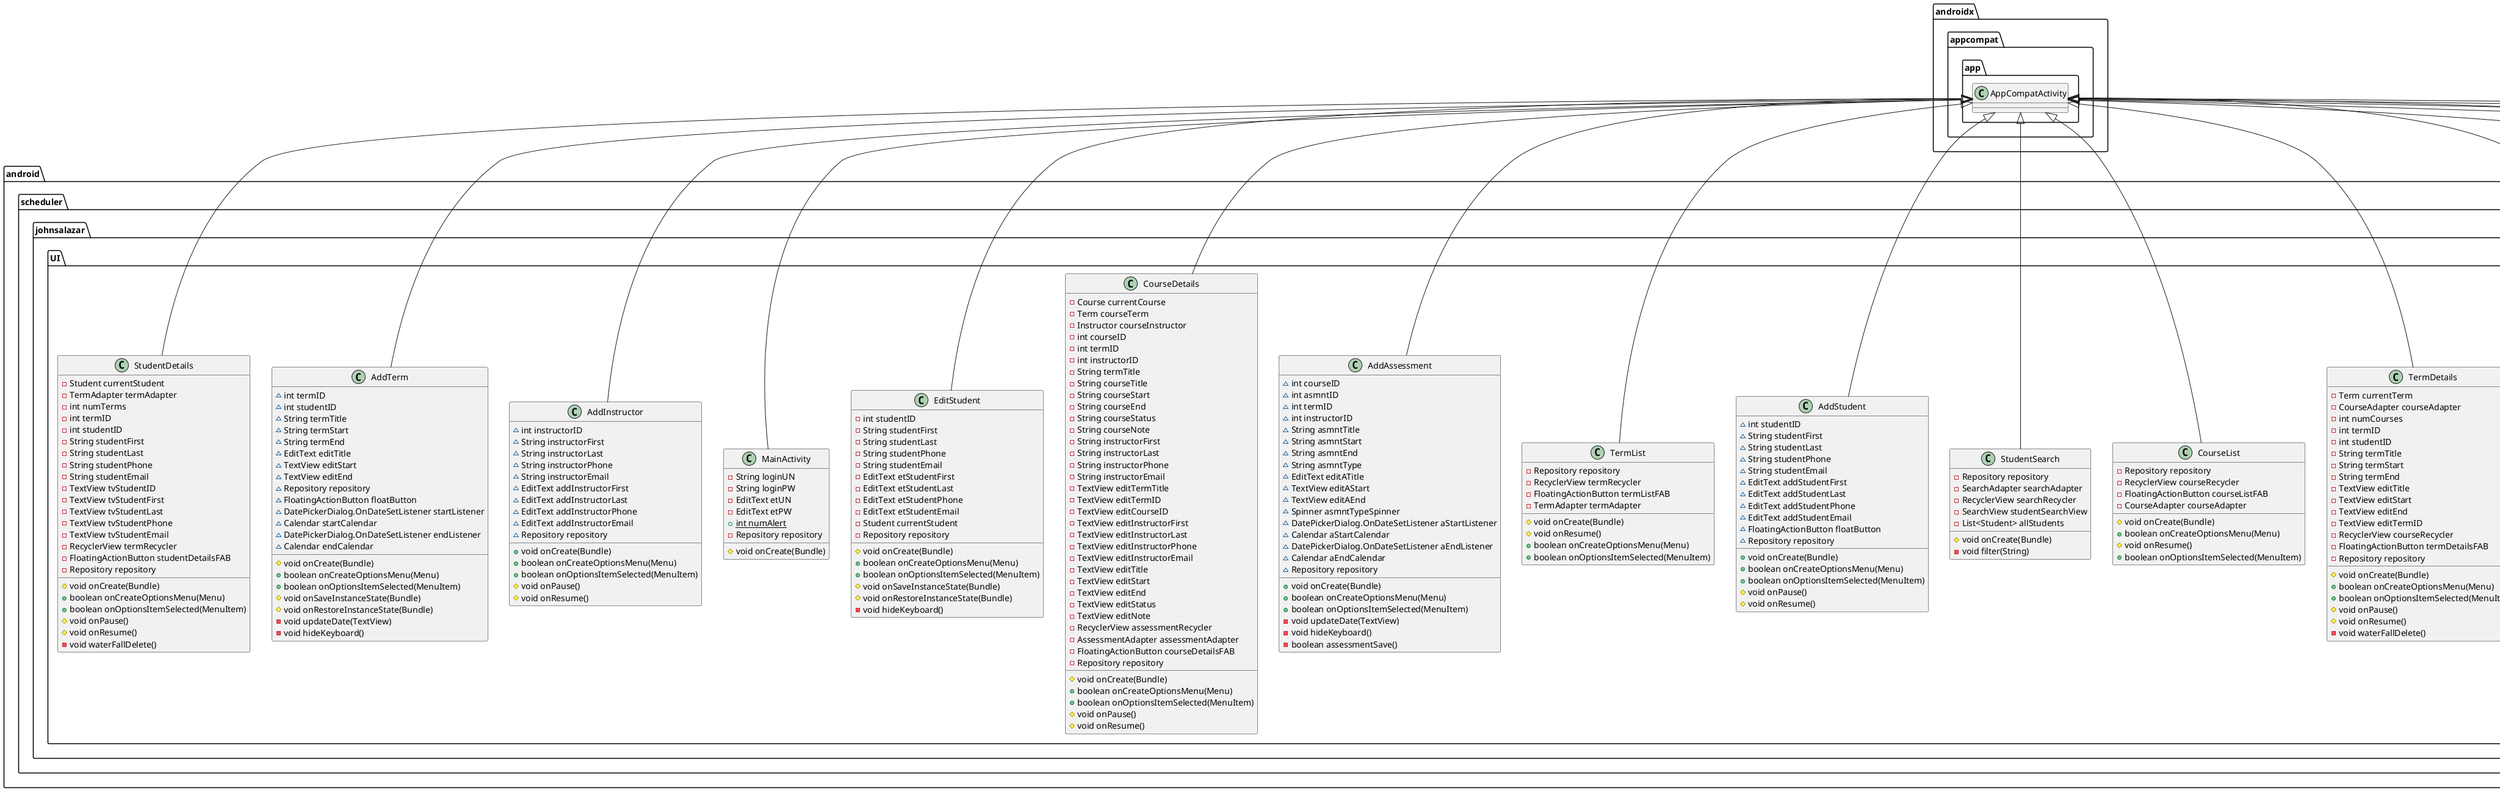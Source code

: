 @startuml
class android.scheduler.johnsalazar.UI.EditAssessment {
- Assessment thisAssessment
- int courseID
- int assessmentID
- String assessmentTitle
- String typeString
- String startString
- String endString
- EditText titleTextView
- Spinner typeSpinner
- TextView startView
- TextView endView
~ DatePickerDialog.OnDateSetListener startListener
~ Calendar editStartCalendar
~ DatePickerDialog.OnDateSetListener endListener
~ Calendar editEndCalendar
- Repository repository
# void onCreate(Bundle)
+ boolean onCreateOptionsMenu(Menu)
+ boolean onOptionsItemSelected(MenuItem)
+ boolean updateAssessment()
- void updateDate(TextView)
# void onPause()
# void onResume()
}


class android.scheduler.johnsalazar.UI.StudentList {
- Repository repository
- RecyclerView studentRecycler
- FloatingActionButton studentListFAB
- StudentAdapter studentAdapter
# void onCreate(Bundle)
# void onResume()
+ boolean onCreateOptionsMenu(Menu)
+ boolean onOptionsItemSelected(MenuItem)
}


class android.scheduler.johnsalazar.UI.EditCourse {
- Course thisCourse
- Instructor thisInstructor
- Term thisTerm
- int courseID
- int termID
- int instructorID
- String courseTitle
- String courseStart
- String courseEnd
- String courseStatus
- String instructorFirst
- String instructorLast
- String instructorPhone
- String instructorEmail
- String courseNote
- EditText editCourseTitle
- TextView viewCourseStart
- TextView viewCourseEnd
~ DatePickerDialog.OnDateSetListener startListener
~ Calendar editStartCalendar
~ DatePickerDialog.OnDateSetListener endListener
~ Calendar editEndCalendar
- Spinner courseStatusSpinner
- EditText editInstFirst
- EditText editInstLast
- EditText editInstPhone
- EditText editInstEmail
- EditText editCourseNote
- Repository repository
# void onCreate(Bundle)
+ boolean onCreateOptionsMenu(Menu)
+ boolean onOptionsItemSelected(MenuItem)
+ boolean updateCourse()
# void onPause()
# void onResume()
- void updateDate(TextView)
- void hideKeyboard()
}


class android.scheduler.johnsalazar.UI.AssessmentList {
- Repository repository
- RecyclerView assessmentRecycler
- FloatingActionButton assessmentListFAB
- AssessmentAdapter assessmentAdapter
# void onCreate(Bundle)
+ boolean onCreateOptionsMenu(Menu)
# void onResume()
+ boolean onOptionsItemSelected(MenuItem)
}


class android.scheduler.johnsalazar.UI.AddCourse {
- {static} int REQUEST_CODE_ADD_INSTRUCTOR
~ int courseID
~ int termID
~ int instructorID
~ String titleString
~ String startString
~ String endString
~ String noteString
~ Button instructorButton
~ EditText courseTitle
~ Spinner courseStatusSpinner
~ String courseStatus
~ TextView courseStart
~ TextView courseEnd
~ EditText courseNote
~ CheckBox instructorAddedCheckBox
~ FloatingActionButton addCourseFAB
~ Repository repository
~ DatePickerDialog.OnDateSetListener startListener
~ Calendar startCalendar
~ DatePickerDialog.OnDateSetListener endListener
~ Calendar endCalendar
+ void onCreate(Bundle)
+ boolean onCreateOptionsMenu(Menu)
+ boolean onOptionsItemSelected(MenuItem)
# void onPause()
# void onResume()
# void onActivityResult(int,int,Intent)
- boolean saveCourse()
- void updateDate(TextView)
- void hideKeyboard()
}


class android.scheduler.johnsalazar.UI.EditTerm {
- int termID
- int studentID
- String termTitle
- String termStart
- String termEnd
- EditText editTitle
- TextView editStart
- TextView editEnd
~ DatePickerDialog.OnDateSetListener startListener
~ Calendar startCalendar
~ DatePickerDialog.OnDateSetListener endListener
~ Calendar endCalendar
- Repository repository
# void onCreate(Bundle)
+ boolean onCreateOptionsMenu(Menu)
+ boolean onOptionsItemSelected(MenuItem)
# void onSaveInstanceState(Bundle)
# void onRestoreInstanceState(Bundle)
- void updateDate(TextView)
- void hideKeyboard()
}


class android.scheduler.johnsalazar.UI.AssessmentDetails {
- Course currentCourse
- Assessment currentAssessment
- int courseID
- int assessmentID
- String courseTitle
- String aTitle
- String aType
- String aStart
- String aEnd
- TextView courseIDView
- TextView assessmentIDView
- TextView courseTitleView
- TextView titleView
- TextView typeView
- TextView startView
- TextView endView
- Repository repository
# void onCreate(Bundle)
+ boolean onCreateOptionsMenu(Menu)
+ boolean onOptionsItemSelected(MenuItem)
# void onPause()
# void onResume()
}


class android.scheduler.johnsalazar.UI.TermDetails {
- Term currentTerm
- CourseAdapter courseAdapter
- int numCourses
- int termID
- int studentID
- String termTitle
- String termStart
- String termEnd
- TextView editTitle
- TextView editStart
- TextView editEnd
- TextView editTermID
- RecyclerView courseRecycler
- FloatingActionButton termDetailsFAB
- Repository repository
# void onCreate(Bundle)
+ boolean onCreateOptionsMenu(Menu)
+ boolean onOptionsItemSelected(MenuItem)
# void onPause()
# void onResume()
- void waterFallDelete()
}


class android.scheduler.johnsalazar.UI.CourseList {
- Repository repository
- RecyclerView courseRecycler
- FloatingActionButton courseListFAB
- CourseAdapter courseAdapter
# void onCreate(Bundle)
+ boolean onCreateOptionsMenu(Menu)
# void onResume()
+ boolean onOptionsItemSelected(MenuItem)
}


class android.scheduler.johnsalazar.UI.StudentSearch {
- Repository repository
- SearchAdapter searchAdapter
- RecyclerView searchRecycler
- SearchView studentSearchView
- List<Student> allStudents
# void onCreate(Bundle)
- void filter(String)
}


class android.scheduler.johnsalazar.UI.AddStudent {
~ int studentID
~ String studentFirst
~ String studentLast
~ String studentPhone
~ String studentEmail
~ EditText addStudentFirst
~ EditText addStudentLast
~ EditText addStudentPhone
~ EditText addStudentEmail
~ FloatingActionButton floatButton
~ Repository repository
+ void onCreate(Bundle)
+ boolean onCreateOptionsMenu(Menu)
+ boolean onOptionsItemSelected(MenuItem)
# void onPause()
# void onResume()
}


class android.scheduler.johnsalazar.UI.TermList {
- Repository repository
- RecyclerView termRecycler
- FloatingActionButton termListFAB
- TermAdapter termAdapter
# void onCreate(Bundle)
# void onResume()
+ boolean onCreateOptionsMenu(Menu)
+ boolean onOptionsItemSelected(MenuItem)
}


class android.scheduler.johnsalazar.UI.AddAssessment {
~ int courseID
~ int asmntID
~ int termID
~ int instructorID
~ String asmntTitle
~ String asmntStart
~ String asmntEnd
~ String asmntType
~ EditText editATitle
~ TextView editAStart
~ TextView editAEnd
~ Spinner asmntTypeSpinner
~ DatePickerDialog.OnDateSetListener aStartListener
~ Calendar aStartCalendar
~ DatePickerDialog.OnDateSetListener aEndListener
~ Calendar aEndCalendar
~ Repository repository
+ void onCreate(Bundle)
+ boolean onCreateOptionsMenu(Menu)
+ boolean onOptionsItemSelected(MenuItem)
- void updateDate(TextView)
- void hideKeyboard()
- boolean assessmentSave()
}


class android.scheduler.johnsalazar.UI.CourseDetails {
- Course currentCourse
- Term courseTerm
- Instructor courseInstructor
- int courseID
- int termID
- int instructorID
- String termTitle
- String courseTitle
- String courseStart
- String courseEnd
- String courseStatus
- String courseNote
- String instructorFirst
- String instructorLast
- String instructorPhone
- String instructorEmail
- TextView editTermTitle
- TextView editTermID
- TextView editCourseID
- TextView editInstructorFirst
- TextView editInstructorLast
- TextView editInstructorPhone
- TextView editInstructorEmail
- TextView editTitle
- TextView editStart
- TextView editEnd
- TextView editStatus
- TextView editNote
- RecyclerView assessmentRecycler
- AssessmentAdapter assessmentAdapter
- FloatingActionButton courseDetailsFAB
- Repository repository
# void onCreate(Bundle)
+ boolean onCreateOptionsMenu(Menu)
+ boolean onOptionsItemSelected(MenuItem)
# void onPause()
# void onResume()
}


class android.scheduler.johnsalazar.UI.EditStudent {
- int studentID
- String studentFirst
- String studentLast
- String studentPhone
- String studentEmail
- EditText etStudentFirst
- EditText etStudentLast
- EditText etStudentPhone
- EditText etStudentEmail
- Student currentStudent
- Repository repository
# void onCreate(Bundle)
+ boolean onCreateOptionsMenu(Menu)
+ boolean onOptionsItemSelected(MenuItem)
# void onSaveInstanceState(Bundle)
# void onRestoreInstanceState(Bundle)
- void hideKeyboard()
}


class android.scheduler.johnsalazar.UI.MainActivity {
- String loginUN
- String loginPW
- EditText etUN
- EditText etPW
+ {static} int numAlert
- Repository repository
# void onCreate(Bundle)
}


class android.scheduler.johnsalazar.UI.AddInstructor {
~ int instructorID
~ String instructorFirst
~ String instructorLast
~ String instructorPhone
~ String instructorEmail
~ EditText addInstructorFirst
~ EditText addInstructorLast
~ EditText addInstructorPhone
~ EditText addInstructorEmail
~ Repository repository
+ void onCreate(Bundle)
+ boolean onCreateOptionsMenu(Menu)
+ boolean onOptionsItemSelected(MenuItem)
# void onPause()
# void onResume()
}


class android.scheduler.johnsalazar.UI.AddTerm {
~ int termID
~ int studentID
~ String termTitle
~ String termStart
~ String termEnd
~ EditText editTitle
~ TextView editStart
~ TextView editEnd
~ Repository repository
~ FloatingActionButton floatButton
~ DatePickerDialog.OnDateSetListener startListener
~ Calendar startCalendar
~ DatePickerDialog.OnDateSetListener endListener
~ Calendar endCalendar
# void onCreate(Bundle)
+ boolean onCreateOptionsMenu(Menu)
+ boolean onOptionsItemSelected(MenuItem)
# void onSaveInstanceState(Bundle)
# void onRestoreInstanceState(Bundle)
- void updateDate(TextView)
- void hideKeyboard()
}


class android.scheduler.johnsalazar.UI.StudentDetails {
- Student currentStudent
- TermAdapter termAdapter
- int numTerms
- int termID
- int studentID
- String studentFirst
- String studentLast
- String studentPhone
- String studentEmail
- TextView tvStudentID
- TextView tvStudentFirst
- TextView tvStudentLast
- TextView tvStudentPhone
- TextView tvStudentEmail
- RecyclerView termRecycler
- FloatingActionButton studentDetailsFAB
- Repository repository
# void onCreate(Bundle)
+ boolean onCreateOptionsMenu(Menu)
+ boolean onOptionsItemSelected(MenuItem)
# void onPause()
# void onResume()
- void waterFallDelete()
}




androidx.appcompat.app.AppCompatActivity <|-- android.scheduler.johnsalazar.UI.EditAssessment
androidx.appcompat.app.AppCompatActivity <|-- android.scheduler.johnsalazar.UI.StudentList
androidx.appcompat.app.AppCompatActivity <|-- android.scheduler.johnsalazar.UI.EditCourse
androidx.appcompat.app.AppCompatActivity <|-- android.scheduler.johnsalazar.UI.AssessmentList
androidx.appcompat.app.AppCompatActivity <|-- android.scheduler.johnsalazar.UI.AddCourse
androidx.appcompat.app.AppCompatActivity <|-- android.scheduler.johnsalazar.UI.EditTerm
androidx.appcompat.app.AppCompatActivity <|-- android.scheduler.johnsalazar.UI.AssessmentDetails
androidx.appcompat.app.AppCompatActivity <|-- android.scheduler.johnsalazar.UI.TermDetails
androidx.appcompat.app.AppCompatActivity <|-- android.scheduler.johnsalazar.UI.CourseList
androidx.appcompat.app.AppCompatActivity <|-- android.scheduler.johnsalazar.UI.StudentSearch
androidx.appcompat.app.AppCompatActivity <|-- android.scheduler.johnsalazar.UI.AddStudent
androidx.appcompat.app.AppCompatActivity <|-- android.scheduler.johnsalazar.UI.TermList
androidx.appcompat.app.AppCompatActivity <|-- android.scheduler.johnsalazar.UI.AddAssessment
androidx.appcompat.app.AppCompatActivity <|-- android.scheduler.johnsalazar.UI.CourseDetails
androidx.appcompat.app.AppCompatActivity <|-- android.scheduler.johnsalazar.UI.EditStudent
androidx.appcompat.app.AppCompatActivity <|-- android.scheduler.johnsalazar.UI.MainActivity
androidx.appcompat.app.AppCompatActivity <|-- android.scheduler.johnsalazar.UI.AddInstructor
androidx.appcompat.app.AppCompatActivity <|-- android.scheduler.johnsalazar.UI.AddTerm
androidx.appcompat.app.AppCompatActivity <|-- android.scheduler.johnsalazar.UI.StudentDetails
@enduml